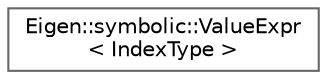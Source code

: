 digraph "Graphical Class Hierarchy"
{
 // LATEX_PDF_SIZE
  bgcolor="transparent";
  edge [fontname=Helvetica,fontsize=10,labelfontname=Helvetica,labelfontsize=10];
  node [fontname=Helvetica,fontsize=10,shape=box,height=0.2,width=0.4];
  rankdir="LR";
  Node0 [id="Node000000",label="Eigen::symbolic::ValueExpr\l\< IndexType \>",height=0.2,width=0.4,color="grey40", fillcolor="white", style="filled",URL="$classEigen_1_1symbolic_1_1ValueExpr.html",tooltip=" "];
}
